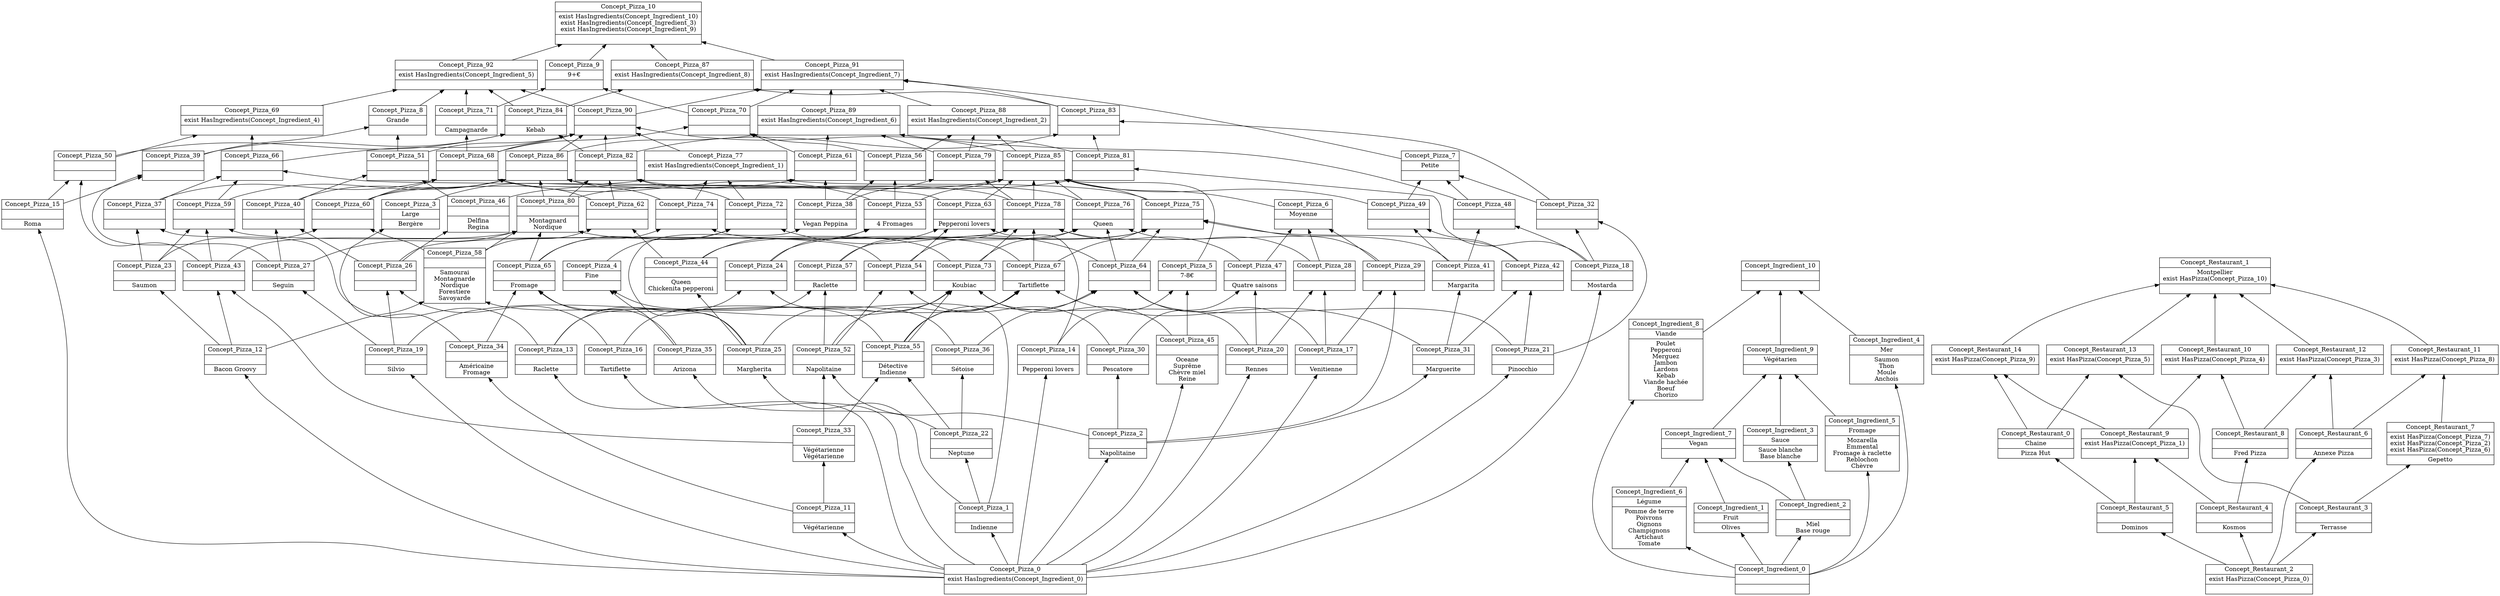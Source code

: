 digraph G { 
	rankdir=BT;
subgraph Pizza { 
label="Pizza";
1 [shape=record,label="{Concept_Pizza_10|exist HasIngredients(Concept_Ingredient_10)\nexist HasIngredients(Concept_Ingredient_3)\nexist HasIngredients(Concept_Ingredient_9)\n|}"];
2 [shape=record,label="{Concept_Pizza_4|Fine\n|}"];
3 [shape=record,label="{Concept_Pizza_0|exist HasIngredients(Concept_Ingredient_0)\n|}"];
4 [shape=record,label="{Concept_Pizza_3|Large\n|Bergère\n}"];
5 [shape=record,label="{Concept_Pizza_7|Petite\n|}"];
6 [shape=record,label="{Concept_Pizza_2||Napolitaine\n}"];
7 [shape=record,label="{Concept_Pizza_6|Moyenne\n|}"];
8 [shape=record,label="{Concept_Pizza_8|Grande\n|}"];
9 [shape=record,label="{Concept_Pizza_5|7-8€\n|}"];
10 [shape=record,label="{Concept_Pizza_1||Indienne\n}"];
11 [shape=record,label="{Concept_Pizza_9|9+€\n|}"];
12 [shape=record,label="{Concept_Pizza_34||Américaine\nFromage\n}"];
13 [shape=record,label="{Concept_Pizza_39||}"];
14 [shape=record,label="{Concept_Pizza_62||}"];
15 [shape=record,label="{Concept_Pizza_32||}"];
16 [shape=record,label="{Concept_Pizza_45||Oceane\nSuprême\nChèvre miel\nReine\n}"];
17 [shape=record,label="{Concept_Pizza_28||}"];
18 [shape=record,label="{Concept_Pizza_87|exist HasIngredients(Concept_Ingredient_8)\n|}"];
19 [shape=record,label="{Concept_Pizza_27||Seguin\n}"];
20 [shape=record,label="{Concept_Pizza_40||}"];
21 [shape=record,label="{Concept_Pizza_58||Samourai\nMontagnarde\nNordique\nForestiere\nSavoyarde\n}"];
22 [shape=record,label="{Concept_Pizza_61||}"];
23 [shape=record,label="{Concept_Pizza_18||Mostarda\n}"];
24 [shape=record,label="{Concept_Pizza_48||}"];
25 [shape=record,label="{Concept_Pizza_20||Rennes\n}"];
26 [shape=record,label="{Concept_Pizza_35||Arizona\n}"];
27 [shape=record,label="{Concept_Pizza_81||}"];
28 [shape=record,label="{Concept_Pizza_47||Quatre saisons\n}"];
29 [shape=record,label="{Concept_Pizza_89|exist HasIngredients(Concept_Ingredient_6)\n|}"];
30 [shape=record,label="{Concept_Pizza_80||Montagnard\nNordique\n}"];
31 [shape=record,label="{Concept_Pizza_41||Margarita\n}"];
32 [shape=record,label="{Concept_Pizza_60||}"];
33 [shape=record,label="{Concept_Pizza_86||}"];
34 [shape=record,label="{Concept_Pizza_71||Campagnarde\n}"];
35 [shape=record,label="{Concept_Pizza_21||Pinocchio\n}"];
36 [shape=record,label="{Concept_Pizza_49||}"];
37 [shape=record,label="{Concept_Pizza_84||Kebab\n}"];
38 [shape=record,label="{Concept_Pizza_92|exist HasIngredients(Concept_Ingredient_5)\n|}"];
39 [shape=record,label="{Concept_Pizza_16||Tartiflette\n}"];
40 [shape=record,label="{Concept_Pizza_65||Fromage\n}"];
41 [shape=record,label="{Concept_Pizza_31||Marguerite\n}"];
42 [shape=record,label="{Concept_Pizza_74||}"];
43 [shape=record,label="{Concept_Pizza_24||}"];
44 [shape=record,label="{Concept_Pizza_42||}"];
45 [shape=record,label="{Concept_Pizza_17||Venitienne\n}"];
46 [shape=record,label="{Concept_Pizza_72||}"];
47 [shape=record,label="{Concept_Pizza_29||}"];
48 [shape=record,label="{Concept_Pizza_77|exist HasIngredients(Concept_Ingredient_1)\n|}"];
49 [shape=record,label="{Concept_Pizza_15||Roma\n}"];
50 [shape=record,label="{Concept_Pizza_11||Végétarienne\n}"];
51 [shape=record,label="{Concept_Pizza_33||Végétarienne\nVégétarienne\n}"];
52 [shape=record,label="{Concept_Pizza_12||Bacon Groovy\n}"];
53 [shape=record,label="{Concept_Pizza_43||}"];
54 [shape=record,label="{Concept_Pizza_23||Saumon\n}"];
55 [shape=record,label="{Concept_Pizza_30||Pescatore\n}"];
56 [shape=record,label="{Concept_Pizza_52||Napolitaine\n}"];
57 [shape=record,label="{Concept_Pizza_59||}"];
58 [shape=record,label="{Concept_Pizza_13||Raclette\n}"];
59 [shape=record,label="{Concept_Pizza_37||}"];
60 [shape=record,label="{Concept_Pizza_14||Pepperoni lovers\n}"];
61 [shape=record,label="{Concept_Pizza_50||}"];
62 [shape=record,label="{Concept_Pizza_57||Raclette\n}"];
63 [shape=record,label="{Concept_Pizza_69|exist HasIngredients(Concept_Ingredient_4)\n|}"];
64 [shape=record,label="{Concept_Pizza_22||Neptune\n}"];
65 [shape=record,label="{Concept_Pizza_55||Détective\nIndienne\n}"];
66 [shape=record,label="{Concept_Pizza_19||Silvio\n}"];
67 [shape=record,label="{Concept_Pizza_25||Margherita\n}"];
68 [shape=record,label="{Concept_Pizza_73||Koubiac\n}"];
69 [shape=record,label="{Concept_Pizza_26||}"];
70 [shape=record,label="{Concept_Pizza_54||}"];
71 [shape=record,label="{Concept_Pizza_67||Tartiflette\n}"];
72 [shape=record,label="{Concept_Pizza_78||}"];
73 [shape=record,label="{Concept_Pizza_38||Vegan Peppina\n}"];
74 [shape=record,label="{Concept_Pizza_79||}"];
75 [shape=record,label="{Concept_Pizza_46||Delfina\nRegina\n}"];
76 [shape=record,label="{Concept_Pizza_44||Queen\nChickenita pepperoni\n}"];
77 [shape=record,label="{Concept_Pizza_53||4 Fromages\n}"];
78 [shape=record,label="{Concept_Pizza_36||Sétoise\n}"];
79 [shape=record,label="{Concept_Pizza_64||}"];
80 [shape=record,label="{Concept_Pizza_76||Queen\n}"];
81 [shape=record,label="{Concept_Pizza_75||}"];
82 [shape=record,label="{Concept_Pizza_63||Pepperoni lovers\n}"];
83 [shape=record,label="{Concept_Pizza_85||}"];
84 [shape=record,label="{Concept_Pizza_56||}"];
85 [shape=record,label="{Concept_Pizza_88|exist HasIngredients(Concept_Ingredient_2)\n|}"];
86 [shape=record,label="{Concept_Pizza_51||}"];
87 [shape=record,label="{Concept_Pizza_68||}"];
88 [shape=record,label="{Concept_Pizza_82||}"];
89 [shape=record,label="{Concept_Pizza_66||}"];
90 [shape=record,label="{Concept_Pizza_90||}"];
91 [shape=record,label="{Concept_Pizza_70||}"];
92 [shape=record,label="{Concept_Pizza_83||}"];
93 [shape=record,label="{Concept_Pizza_91|exist HasIngredients(Concept_Ingredient_7)\n|}"];
	38 -> 1
	93 -> 1
	11 -> 1
	18 -> 1
	26 -> 2
	78 -> 2
	12 -> 4
	15 -> 5
	24 -> 5
	36 -> 5
	3 -> 6
	17 -> 7
	28 -> 7
	47 -> 7
	13 -> 8
	86 -> 8
	16 -> 9
	60 -> 9
	3 -> 10
	34 -> 11
	91 -> 11
	50 -> 12
	19 -> 13
	49 -> 13
	76 -> 14
	21 -> 14
	35 -> 15
	23 -> 15
	3 -> 16
	25 -> 17
	45 -> 17
	37 -> 18
	92 -> 18
	66 -> 19
	19 -> 20
	69 -> 20
	52 -> 21
	67 -> 21
	32 -> 22
	73 -> 22
	3 -> 23
	31 -> 24
	23 -> 24
	3 -> 25
	64 -> 26
	23 -> 27
	30 -> 27
	25 -> 28
	55 -> 28
	27 -> 29
	33 -> 29
	74 -> 29
	24 -> 29
	22 -> 29
	40 -> 30
	68 -> 30
	19 -> 30
	53 -> 30
	21 -> 30
	41 -> 31
	54 -> 32
	21 -> 32
	20 -> 33
	32 -> 33
	30 -> 33
	57 -> 33
	72 -> 33
	42 -> 33
	87 -> 34
	3 -> 35
	31 -> 36
	44 -> 36
	88 -> 37
	13 -> 37
	61 -> 37
	8 -> 38
	90 -> 38
	34 -> 38
	37 -> 38
	63 -> 38
	3 -> 39
	12 -> 40
	26 -> 40
	65 -> 40
	6 -> 41
	40 -> 42
	71 -> 42
	10 -> 43
	58 -> 43
	35 -> 44
	41 -> 44
	3 -> 45
	40 -> 46
	79 -> 46
	2 -> 46
	45 -> 47
	6 -> 47
	4 -> 48
	46 -> 48
	81 -> 48
	42 -> 48
	3 -> 49
	3 -> 50
	50 -> 51
	3 -> 52
	52 -> 53
	51 -> 53
	52 -> 54
	6 -> 55
	51 -> 56
	6 -> 56
	54 -> 57
	70 -> 57
	53 -> 57
	3 -> 58
	54 -> 59
	58 -> 59
	3 -> 60
	53 -> 61
	49 -> 61
	56 -> 62
	58 -> 62
	61 -> 63
	89 -> 63
	10 -> 64
	64 -> 65
	51 -> 65
	3 -> 66
	10 -> 67
	16 -> 68
	65 -> 68
	66 -> 68
	25 -> 68
	67 -> 68
	66 -> 69
	39 -> 69
	56 -> 70
	55 -> 70
	65 -> 71
	39 -> 71
	56 -> 71
	41 -> 71
	68 -> 72
	69 -> 72
	70 -> 72
	31 -> 72
	71 -> 72
	28 -> 72
	67 -> 73
	72 -> 74
	73 -> 74
	69 -> 75
	67 -> 76
	76 -> 77
	43 -> 77
	64 -> 78
	65 -> 79
	45 -> 79
	35 -> 79
	78 -> 79
	68 -> 80
	17 -> 80
	79 -> 80
	76 -> 80
	62 -> 81
	79 -> 81
	71 -> 81
	44 -> 81
	43 -> 81
	47 -> 81
	70 -> 82
	62 -> 82
	60 -> 82
	75 -> 83
	36 -> 83
	9 -> 83
	80 -> 83
	82 -> 83
	72 -> 83
	77 -> 83
	81 -> 83
	7 -> 83
	77 -> 84
	73 -> 84
	74 -> 85
	83 -> 85
	84 -> 85
	20 -> 86
	75 -> 86
	59 -> 87
	14 -> 87
	77 -> 87
	32 -> 87
	30 -> 88
	14 -> 88
	46 -> 88
	80 -> 88
	57 -> 89
	59 -> 89
	82 -> 89
	86 -> 90
	33 -> 90
	87 -> 90
	88 -> 90
	83 -> 90
	48 -> 90
	89 -> 90
	87 -> 91
	84 -> 91
	22 -> 91
	15 -> 92
	88 -> 92
	27 -> 92
	92 -> 93
	85 -> 93
	29 -> 93
	90 -> 93
	91 -> 93
	5 -> 93
}
subgraph Ingredient { 
label="Ingredient";
94 [shape=record,label="{Concept_Ingredient_10||}"];
95 [shape=record,label="{Concept_Ingredient_8|Viande\n|Poulet\nPepperoni\nMerguez\nJambon\nLardons\nKebab\nViande hachée\nBoeuf\nChorizo\n}"];
96 [shape=record,label="{Concept_Ingredient_0||}"];
97 [shape=record,label="{Concept_Ingredient_6|Légume\n|Pomme de terre\nPoivrons\nOignons\nChampignons\nArtichaut\nTomate\n}"];
98 [shape=record,label="{Concept_Ingredient_5|Fromage\n|Mozarella\nEmmental\nFromage à raclette\nReblochon\nChèvre\n}"];
99 [shape=record,label="{Concept_Ingredient_1|Fruit\n|Olives\n}"];
100 [shape=record,label="{Concept_Ingredient_4|Mer\n|Saumon\nThon\nMoule\nAnchois\n}"];
101 [shape=record,label="{Concept_Ingredient_3|Sauce\n|Sauce blanche\nBase blanche\n}"];
102 [shape=record,label="{Concept_Ingredient_2||Miel\nBase rouge\n}"];
103 [shape=record,label="{Concept_Ingredient_7|Vegan\n|}"];
104 [shape=record,label="{Concept_Ingredient_9|Végétarien\n|}"];
	95 -> 94
	104 -> 94
	100 -> 94
	96 -> 95
	96 -> 97
	96 -> 98
	96 -> 99
	96 -> 100
	102 -> 101
	96 -> 102
	97 -> 103
	99 -> 103
	102 -> 103
	98 -> 104
	101 -> 104
	103 -> 104
}
subgraph Restaurant { 
label="Restaurant";
105 [shape=record,label="{Concept_Restaurant_1|Montpellier\nexist HasPizza(Concept_Pizza_10)\n|}"];
106 [shape=record,label="{Concept_Restaurant_0|Chaine\n|Pizza Hut\n}"];
107 [shape=record,label="{Concept_Restaurant_5||Dominos\n}"];
108 [shape=record,label="{Concept_Restaurant_10|exist HasPizza(Concept_Pizza_4)\n|}"];
109 [shape=record,label="{Concept_Restaurant_2|exist HasPizza(Concept_Pizza_0)\n|}"];
110 [shape=record,label="{Concept_Restaurant_8||Fred Pizza\n}"];
111 [shape=record,label="{Concept_Restaurant_12|exist HasPizza(Concept_Pizza_3)\n|}"];
112 [shape=record,label="{Concept_Restaurant_7|exist HasPizza(Concept_Pizza_7)\nexist HasPizza(Concept_Pizza_2)\nexist HasPizza(Concept_Pizza_6)\n|Gepetto\n}"];
113 [shape=record,label="{Concept_Restaurant_6||Annexe Pizza\n}"];
114 [shape=record,label="{Concept_Restaurant_11|exist HasPizza(Concept_Pizza_8)\n|}"];
115 [shape=record,label="{Concept_Restaurant_3||Terrasse\n}"];
116 [shape=record,label="{Concept_Restaurant_13|exist HasPizza(Concept_Pizza_5)\n|}"];
117 [shape=record,label="{Concept_Restaurant_4||Kosmos\n}"];
118 [shape=record,label="{Concept_Restaurant_9|exist HasPizza(Concept_Pizza_1)\n|}"];
119 [shape=record,label="{Concept_Restaurant_14|exist HasPizza(Concept_Pizza_9)\n|}"];
	116 -> 105
	119 -> 105
	111 -> 105
	114 -> 105
	108 -> 105
	107 -> 106
	109 -> 107
	110 -> 108
	118 -> 108
	117 -> 110
	113 -> 111
	110 -> 111
	115 -> 112
	109 -> 113
	113 -> 114
	112 -> 114
	109 -> 115
	106 -> 116
	115 -> 116
	109 -> 117
	107 -> 118
	117 -> 118
	106 -> 119
	118 -> 119
}
}